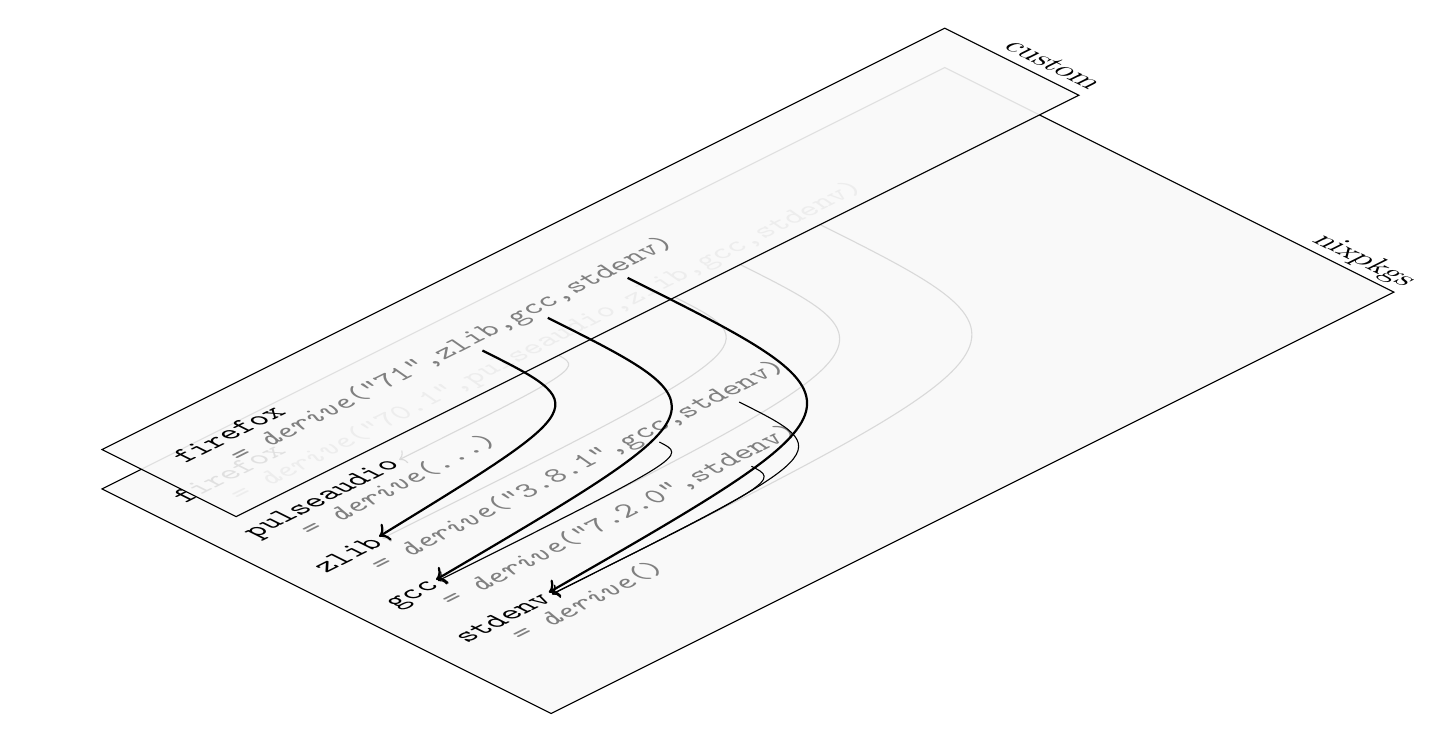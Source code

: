 ﻿
\usetikzlibrary{matrix}
\usetikzlibrary{positioning}
\usetikzlibrary{calc,decorations.pathreplacing,shapes.misc}
\usetikzlibrary{fit}

\newcommand{\longnode}[3][]{
	\node[code] (#2-start) {#2};
	\node[anchor=north west,inner sep=0,outer sep=0,yshift=-1ex] (#2-chain) at (#2-start.text) {\phantom{x}};
	\begin{scope}[code,start chain=#2 going base right, node distance=0, every node/.append style={on chain=#2,font=\ttfamily\slshape,gray}]
		\chainin(#2-chain);
		\node {\ =\ \ };
		\node () {\textit{derive}(};
		\foreach \n [count=\c] in {#3} {
			\ifnum\c>1
				\node () {,};
			\fi
			\node (#2-\n) {\n};
		};
		\node (#2-end) {)};
	\end{scope}
    %\node[draw,inner sep=0,outer sep=0,fit=(#2-start)(#2-end)] (#2) {};
}

\tikzstyle{show control points}=[
	decoration={show path construction, curveto code={
		\draw [-, blue, dashed]
			(\tikzinputsegmentfirst) -- (\tikzinputsegmentsupporta)%
			node [at end, circle, , draw, solid, red, inner sep=.1pt,outer sep=0,anchor=center]{};
		\draw [-, blue, dashed]
			(\tikzinputsegmentsupportb) -- (\tikzinputsegmentlast)
			node [at start, circle, draw, solid, red, inner sep=.1pt,outer sep=0,anchor=center]{};
		}
	},
	postaction=decorate
]

\tikzstyle{ref}=[
	to path={ .. controls (\tikztostart |- \tikztotarget) .. (\tikztotarget) \tikztonodes},
	->,
	shorten <= -2,
	shorten >=2,
	%show control points,
]


\begin{tikzpicture}[
   every node/.style={
		anchor=north west,
        inner xsep=0,
		outer xsep=0,
		%draw,
		text depth=-5pt,
		text height=+5pt,
		%draw,
	},
]
%\draw[gray!50] (-1,-5) grid (10, 1);

\begin{scope}[
	yshift=0,
	%every node/.append style={yslant=0.5,xslant=-1},
	every node/.append style={transform shape},
	yslant=0.5,xslant=-1,
	%transform canvas={yslant=.5,xslant=-1},
	start chain=1 going {at=(\tikzchainprevious.south west),shift={(0,-10pt)}},
	node distance=10pt,
	code/.style={
		font={\ttfamily},
		on chain=1,
		minimum height=1.5em, %TODO: use max font height
		anchor=north west,
	},
   %ref/.append style={gray},
]
	%\pgftransformyslant{.5}

	\draw[fill=gray!5,opacity=1] (0,0) +(-10pt,10pt) rectangle ($(10,-5) +(10pt, -10pt)$)
			node[anchor=south east, rotate=-90]  {nixpkgs};

    \longnode[]{firefox}{"70.1",pulseaudio,zlib,gcc,stdenv}
	\longnode[]{pulseaudio}{..{}.}
	\longnode[]{zlib}{"3.8.1",gcc,stdenv}
	\longnode[]{gcc}{"7.2.0",stdenv}
	\longnode[]{stdenv}{}

	%\draw (firefox-start.north west) +(-10pt,10pt) rectangle ($(stdenv-end.south east -| firefox-end.north east) +(10pt, -10pt)$)
	%		node[anchor=south east, rotate=-90]  {nixpkgs};
	\draw[ref,gray!30] (firefox-stdenv) to (stdenv-start);
	\draw[ref,gray!30] (firefox-gcc) to (gcc-start);
	\draw[ref,gray!30] (firefox-zlib) to (zlib-start);
	\draw[ref,gray!30] (firefox-pulseaudio) to (pulseaudio-start);
	\draw[ref] (zlib-stdenv) to (stdenv-start);
	\draw[ref] (zlib-gcc) to (gcc-start);
	\draw[ref] (gcc-stdenv) to (stdenv-start.east);

\end{scope}


\tikzstyle{ref}=[
	to path={ .. controls ($(\tikztostart |- \tikztotarget) +(up:10pt)$) .. (\tikztotarget) \tikztonodes},
	%to path={ .. controls (\tikztostart |- \tikztotarget) .. (\tikztotarget) \tikztonodes},
	->,
	shorten <= -2,
	shorten >=2,
	%show control points,
]

\begin{scope}[
	yshift=.5cm,
	%every node/.append style={yslant=0.5,xslant=-1},
	every node/.append style={transform shape},
	every edge/.append style={transform shape},
	yslant=0.5,xslant=-1,
	%transform canvas={yslant=.5,xslant=-1},
	start chain=1 going {at=(\tikzchainprevious.south west),shift={(0,-10pt)}},
	node distance=10pt,
	code/.style={
		font={\ttfamily},
		on chain=1,
		minimum height=1.5em, %TODO: use max font height
		anchor=north west,
	},
   ref/.append style={thick},
]
	%\pgftransformyslant{.5}


	\fill[fill=gray!5,opacity=.9] (0,0) +(-10pt,10pt) rectangle ($(10,-1) +(10pt, -10pt)$);

    \longnode[]{firefox}{"71",zlib,gcc,stdenv}
	%\longnode[]{pulseaudio}{..{}.}
	%\longnode[]{zlib}{"3.8.1",gcc,stdenv}
	%\longnode[]{gcc}{"7.2.0",stdenv}
	%\longnode[]{stdenv}{}

	\draw[ref] (firefox-stdenv) to (stdenv-start);
	\draw[ref] (firefox-gcc) to (gcc-start);
	\draw[ref] (firefox-zlib) to (zlib-start);

	%\fill[fill=gray!5,opacity=.95] (0,-1.1)  rectangle ($(10,-1) +(10pt, -10pt)$);

	\draw[] (0,0) +(-10pt,10pt) rectangle ($(10,-1) +(10pt, -10pt)$)
			node[anchor=south east, rotate=-90]  {custom};

\end{scope}

\end{tikzpicture}